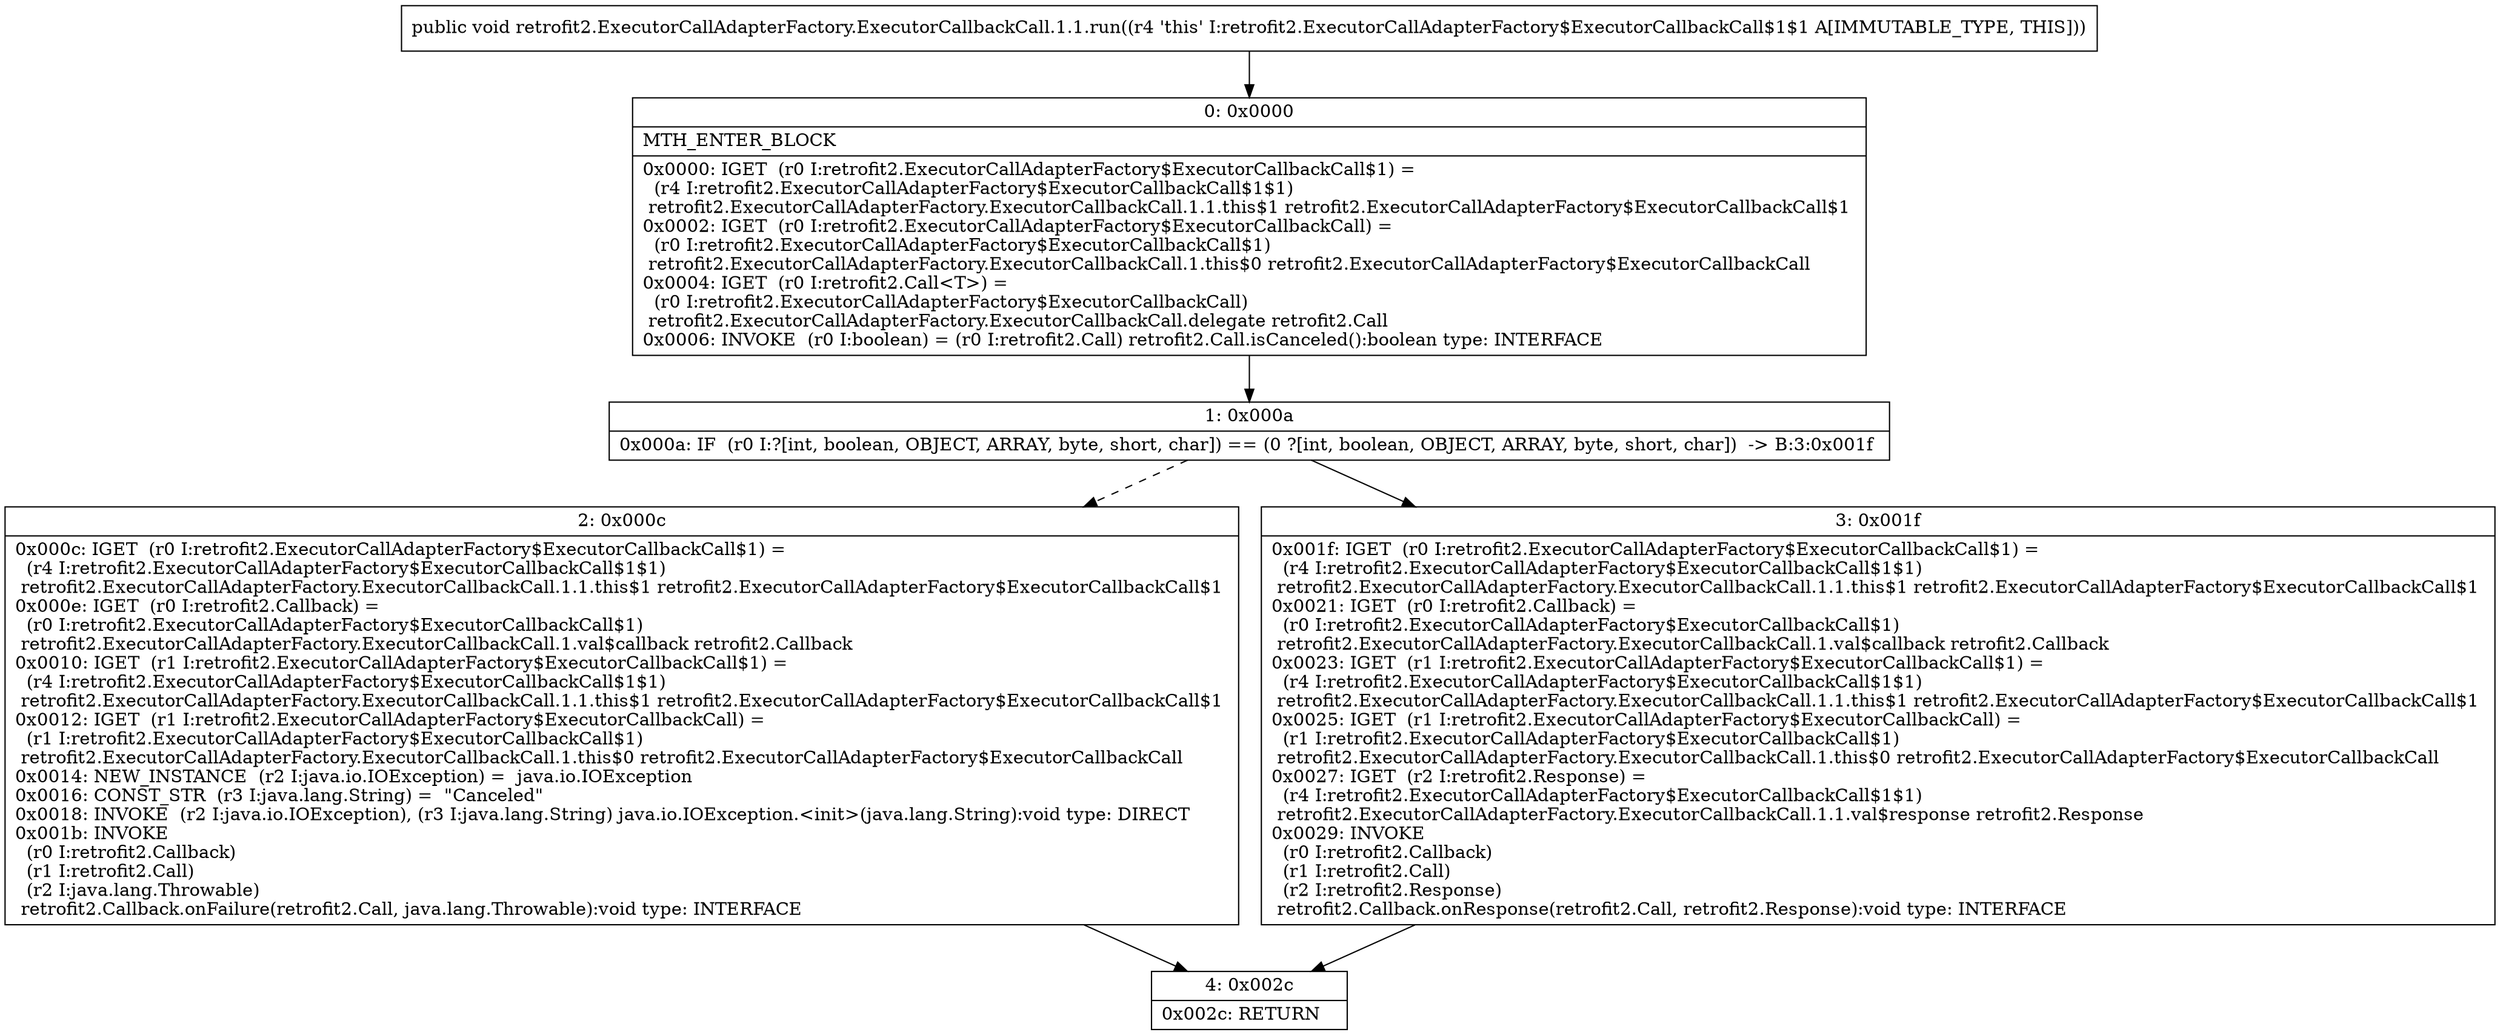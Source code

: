 digraph "CFG forretrofit2.ExecutorCallAdapterFactory.ExecutorCallbackCall.1.1.run()V" {
Node_0 [shape=record,label="{0\:\ 0x0000|MTH_ENTER_BLOCK\l|0x0000: IGET  (r0 I:retrofit2.ExecutorCallAdapterFactory$ExecutorCallbackCall$1) = \l  (r4 I:retrofit2.ExecutorCallAdapterFactory$ExecutorCallbackCall$1$1)\l retrofit2.ExecutorCallAdapterFactory.ExecutorCallbackCall.1.1.this$1 retrofit2.ExecutorCallAdapterFactory$ExecutorCallbackCall$1 \l0x0002: IGET  (r0 I:retrofit2.ExecutorCallAdapterFactory$ExecutorCallbackCall) = \l  (r0 I:retrofit2.ExecutorCallAdapterFactory$ExecutorCallbackCall$1)\l retrofit2.ExecutorCallAdapterFactory.ExecutorCallbackCall.1.this$0 retrofit2.ExecutorCallAdapterFactory$ExecutorCallbackCall \l0x0004: IGET  (r0 I:retrofit2.Call\<T\>) = \l  (r0 I:retrofit2.ExecutorCallAdapterFactory$ExecutorCallbackCall)\l retrofit2.ExecutorCallAdapterFactory.ExecutorCallbackCall.delegate retrofit2.Call \l0x0006: INVOKE  (r0 I:boolean) = (r0 I:retrofit2.Call) retrofit2.Call.isCanceled():boolean type: INTERFACE \l}"];
Node_1 [shape=record,label="{1\:\ 0x000a|0x000a: IF  (r0 I:?[int, boolean, OBJECT, ARRAY, byte, short, char]) == (0 ?[int, boolean, OBJECT, ARRAY, byte, short, char])  \-\> B:3:0x001f \l}"];
Node_2 [shape=record,label="{2\:\ 0x000c|0x000c: IGET  (r0 I:retrofit2.ExecutorCallAdapterFactory$ExecutorCallbackCall$1) = \l  (r4 I:retrofit2.ExecutorCallAdapterFactory$ExecutorCallbackCall$1$1)\l retrofit2.ExecutorCallAdapterFactory.ExecutorCallbackCall.1.1.this$1 retrofit2.ExecutorCallAdapterFactory$ExecutorCallbackCall$1 \l0x000e: IGET  (r0 I:retrofit2.Callback) = \l  (r0 I:retrofit2.ExecutorCallAdapterFactory$ExecutorCallbackCall$1)\l retrofit2.ExecutorCallAdapterFactory.ExecutorCallbackCall.1.val$callback retrofit2.Callback \l0x0010: IGET  (r1 I:retrofit2.ExecutorCallAdapterFactory$ExecutorCallbackCall$1) = \l  (r4 I:retrofit2.ExecutorCallAdapterFactory$ExecutorCallbackCall$1$1)\l retrofit2.ExecutorCallAdapterFactory.ExecutorCallbackCall.1.1.this$1 retrofit2.ExecutorCallAdapterFactory$ExecutorCallbackCall$1 \l0x0012: IGET  (r1 I:retrofit2.ExecutorCallAdapterFactory$ExecutorCallbackCall) = \l  (r1 I:retrofit2.ExecutorCallAdapterFactory$ExecutorCallbackCall$1)\l retrofit2.ExecutorCallAdapterFactory.ExecutorCallbackCall.1.this$0 retrofit2.ExecutorCallAdapterFactory$ExecutorCallbackCall \l0x0014: NEW_INSTANCE  (r2 I:java.io.IOException) =  java.io.IOException \l0x0016: CONST_STR  (r3 I:java.lang.String) =  \"Canceled\" \l0x0018: INVOKE  (r2 I:java.io.IOException), (r3 I:java.lang.String) java.io.IOException.\<init\>(java.lang.String):void type: DIRECT \l0x001b: INVOKE  \l  (r0 I:retrofit2.Callback)\l  (r1 I:retrofit2.Call)\l  (r2 I:java.lang.Throwable)\l retrofit2.Callback.onFailure(retrofit2.Call, java.lang.Throwable):void type: INTERFACE \l}"];
Node_3 [shape=record,label="{3\:\ 0x001f|0x001f: IGET  (r0 I:retrofit2.ExecutorCallAdapterFactory$ExecutorCallbackCall$1) = \l  (r4 I:retrofit2.ExecutorCallAdapterFactory$ExecutorCallbackCall$1$1)\l retrofit2.ExecutorCallAdapterFactory.ExecutorCallbackCall.1.1.this$1 retrofit2.ExecutorCallAdapterFactory$ExecutorCallbackCall$1 \l0x0021: IGET  (r0 I:retrofit2.Callback) = \l  (r0 I:retrofit2.ExecutorCallAdapterFactory$ExecutorCallbackCall$1)\l retrofit2.ExecutorCallAdapterFactory.ExecutorCallbackCall.1.val$callback retrofit2.Callback \l0x0023: IGET  (r1 I:retrofit2.ExecutorCallAdapterFactory$ExecutorCallbackCall$1) = \l  (r4 I:retrofit2.ExecutorCallAdapterFactory$ExecutorCallbackCall$1$1)\l retrofit2.ExecutorCallAdapterFactory.ExecutorCallbackCall.1.1.this$1 retrofit2.ExecutorCallAdapterFactory$ExecutorCallbackCall$1 \l0x0025: IGET  (r1 I:retrofit2.ExecutorCallAdapterFactory$ExecutorCallbackCall) = \l  (r1 I:retrofit2.ExecutorCallAdapterFactory$ExecutorCallbackCall$1)\l retrofit2.ExecutorCallAdapterFactory.ExecutorCallbackCall.1.this$0 retrofit2.ExecutorCallAdapterFactory$ExecutorCallbackCall \l0x0027: IGET  (r2 I:retrofit2.Response) = \l  (r4 I:retrofit2.ExecutorCallAdapterFactory$ExecutorCallbackCall$1$1)\l retrofit2.ExecutorCallAdapterFactory.ExecutorCallbackCall.1.1.val$response retrofit2.Response \l0x0029: INVOKE  \l  (r0 I:retrofit2.Callback)\l  (r1 I:retrofit2.Call)\l  (r2 I:retrofit2.Response)\l retrofit2.Callback.onResponse(retrofit2.Call, retrofit2.Response):void type: INTERFACE \l}"];
Node_4 [shape=record,label="{4\:\ 0x002c|0x002c: RETURN   \l}"];
MethodNode[shape=record,label="{public void retrofit2.ExecutorCallAdapterFactory.ExecutorCallbackCall.1.1.run((r4 'this' I:retrofit2.ExecutorCallAdapterFactory$ExecutorCallbackCall$1$1 A[IMMUTABLE_TYPE, THIS])) }"];
MethodNode -> Node_0;
Node_0 -> Node_1;
Node_1 -> Node_2[style=dashed];
Node_1 -> Node_3;
Node_2 -> Node_4;
Node_3 -> Node_4;
}

